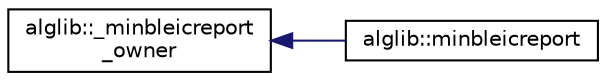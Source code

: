 digraph "Graphical Class Hierarchy"
{
  edge [fontname="Helvetica",fontsize="10",labelfontname="Helvetica",labelfontsize="10"];
  node [fontname="Helvetica",fontsize="10",shape=record];
  rankdir="LR";
  Node0 [label="alglib::_minbleicreport\l_owner",height=0.2,width=0.4,color="black", fillcolor="white", style="filled",URL="$classalglib_1_1__minbleicreport__owner.html"];
  Node0 -> Node1 [dir="back",color="midnightblue",fontsize="10",style="solid",fontname="Helvetica"];
  Node1 [label="alglib::minbleicreport",height=0.2,width=0.4,color="black", fillcolor="white", style="filled",URL="$classalglib_1_1minbleicreport.html"];
}

